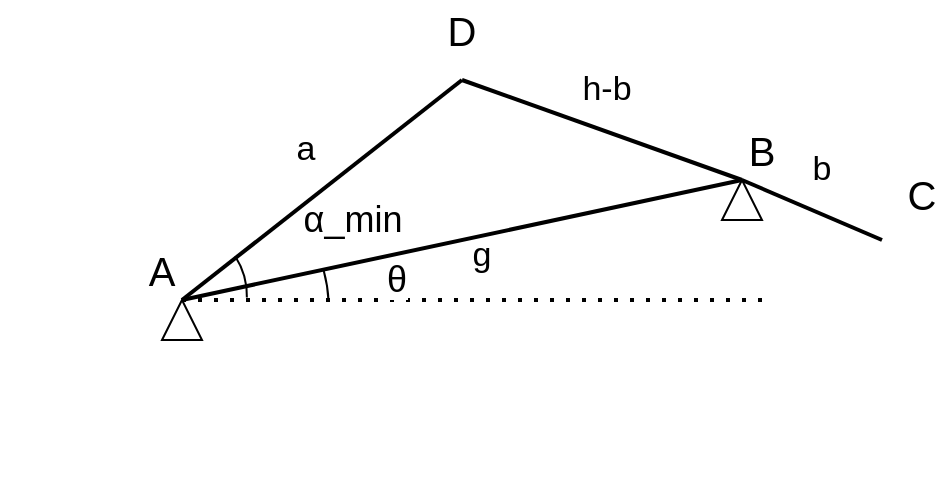 <mxfile version="24.8.6">
  <diagram name="Page-1" id="VZF6ikyh2R9G2Um14KB4">
    <mxGraphModel dx="371" dy="421" grid="1" gridSize="10" guides="1" tooltips="1" connect="1" arrows="1" fold="1" page="1" pageScale="1" pageWidth="850" pageHeight="1100" math="0" shadow="0">
      <root>
        <mxCell id="0" />
        <mxCell id="1" parent="0" />
        <mxCell id="HdwHcUbBK1Hrgu17Ygms-6" value="" style="triangle;whiteSpace=wrap;html=1;rotation=-90;" parent="1" vertex="1">
          <mxGeometry x="220" y="380" width="20" height="20" as="geometry" />
        </mxCell>
        <mxCell id="HdwHcUbBK1Hrgu17Ygms-7" value="" style="triangle;whiteSpace=wrap;html=1;rotation=-90;" parent="1" vertex="1">
          <mxGeometry x="500" y="320" width="20" height="20" as="geometry" />
        </mxCell>
        <mxCell id="HdwHcUbBK1Hrgu17Ygms-8" value="" style="endArrow=none;html=1;rounded=0;exitX=1;exitY=0.5;exitDx=0;exitDy=0;entryX=1;entryY=0.5;entryDx=0;entryDy=0;strokeWidth=2;" parent="1" source="HdwHcUbBK1Hrgu17Ygms-6" target="HdwHcUbBK1Hrgu17Ygms-7" edge="1">
          <mxGeometry width="50" height="50" relative="1" as="geometry">
            <mxPoint x="280" y="410" as="sourcePoint" />
            <mxPoint x="330" y="360" as="targetPoint" />
          </mxGeometry>
        </mxCell>
        <mxCell id="HdwHcUbBK1Hrgu17Ygms-9" value="" style="endArrow=none;html=1;rounded=0;exitX=1;exitY=0.5;exitDx=0;exitDy=0;strokeWidth=2;" parent="1" source="HdwHcUbBK1Hrgu17Ygms-6" edge="1">
          <mxGeometry width="50" height="50" relative="1" as="geometry">
            <mxPoint x="280" y="410" as="sourcePoint" />
            <mxPoint x="370" y="270" as="targetPoint" />
          </mxGeometry>
        </mxCell>
        <mxCell id="HdwHcUbBK1Hrgu17Ygms-12" value="" style="endArrow=none;html=1;rounded=0;entryX=1;entryY=0.5;entryDx=0;entryDy=0;strokeWidth=2;" parent="1" target="HdwHcUbBK1Hrgu17Ygms-7" edge="1">
          <mxGeometry width="50" height="50" relative="1" as="geometry">
            <mxPoint x="580" y="350" as="sourcePoint" />
            <mxPoint x="330" y="360" as="targetPoint" />
          </mxGeometry>
        </mxCell>
        <mxCell id="HdwHcUbBK1Hrgu17Ygms-13" value="" style="endArrow=none;html=1;rounded=0;strokeWidth=2;" parent="1" edge="1">
          <mxGeometry width="50" height="50" relative="1" as="geometry">
            <mxPoint x="370" y="270" as="sourcePoint" />
            <mxPoint x="510" y="320" as="targetPoint" />
          </mxGeometry>
        </mxCell>
        <mxCell id="HdwHcUbBK1Hrgu17Ygms-14" value="A" style="text;html=1;align=center;verticalAlign=middle;whiteSpace=wrap;rounded=0;fontSize=20;" parent="1" vertex="1">
          <mxGeometry x="210" y="350" width="20" height="30" as="geometry" />
        </mxCell>
        <mxCell id="HdwHcUbBK1Hrgu17Ygms-15" value="B" style="text;html=1;align=center;verticalAlign=middle;whiteSpace=wrap;rounded=0;fontSize=20;" parent="1" vertex="1">
          <mxGeometry x="510" y="290" width="20" height="30" as="geometry" />
        </mxCell>
        <mxCell id="HdwHcUbBK1Hrgu17Ygms-16" value="C" style="text;html=1;align=center;verticalAlign=middle;whiteSpace=wrap;rounded=0;fontSize=20;" parent="1" vertex="1">
          <mxGeometry x="590" y="311.91" width="20" height="30" as="geometry" />
        </mxCell>
        <mxCell id="HdwHcUbBK1Hrgu17Ygms-18" value="D" style="text;html=1;align=center;verticalAlign=middle;whiteSpace=wrap;rounded=0;fontSize=20;" parent="1" vertex="1">
          <mxGeometry x="360" y="230" width="20" height="30" as="geometry" />
        </mxCell>
        <mxCell id="HdwHcUbBK1Hrgu17Ygms-25" value="" style="endArrow=none;dashed=1;html=1;dashPattern=1 3;strokeWidth=2;rounded=0;exitX=1;exitY=1;exitDx=0;exitDy=0;" parent="1" source="HdwHcUbBK1Hrgu17Ygms-14" edge="1">
          <mxGeometry width="50" height="50" relative="1" as="geometry">
            <mxPoint x="280" y="410" as="sourcePoint" />
            <mxPoint x="520" y="380" as="targetPoint" />
          </mxGeometry>
        </mxCell>
        <mxCell id="HdwHcUbBK1Hrgu17Ygms-33" value="" style="verticalLabelPosition=bottom;verticalAlign=top;html=1;shape=mxgraph.basic.arc;startAngle=0.242;endAngle=0.345;rotation=-30;" parent="1" vertex="1">
          <mxGeometry x="200.42" y="340.99" width="61.17" height="67.79" as="geometry" />
        </mxCell>
        <mxCell id="HdwHcUbBK1Hrgu17Ygms-34" value="" style="verticalLabelPosition=bottom;verticalAlign=top;html=1;shape=mxgraph.basic.arc;startAngle=0.417;endAngle=0.452;rotation=-75;" parent="1" vertex="1">
          <mxGeometry x="157.83" y="310" width="144.34" height="146.95" as="geometry" />
        </mxCell>
        <mxCell id="HdwHcUbBK1Hrgu17Ygms-39" value="&lt;span style=&quot;font-family: Arial, sans-serif; text-align: left; text-wrap-mode: wrap; background-color: rgb(255, 255, 255);&quot;&gt;&lt;font style=&quot;font-size: 18px;&quot;&gt;α_min&lt;/font&gt;&lt;/span&gt;" style="text;html=1;align=center;verticalAlign=middle;resizable=0;points=[];autosize=1;strokeColor=none;fillColor=none;" parent="1" vertex="1">
          <mxGeometry x="280" y="320" width="70" height="40" as="geometry" />
        </mxCell>
        <mxCell id="HdwHcUbBK1Hrgu17Ygms-40" value="&lt;span style=&quot;font-family: Arial, sans-serif; font-size: 18px; text-align: left; text-wrap-mode: wrap; background-color: rgb(255, 255, 255);&quot;&gt;θ&lt;/span&gt;" style="text;html=1;align=center;verticalAlign=middle;resizable=0;points=[];autosize=1;strokeColor=none;fillColor=none;fontSize=18;fontColor=#000000;" parent="1" vertex="1">
          <mxGeometry x="322" y="350" width="30" height="40" as="geometry" />
        </mxCell>
        <mxCell id="AUBmNn1cWlHKE3LHTFNs-2" value="a" style="text;html=1;align=center;verticalAlign=middle;whiteSpace=wrap;rounded=0;fontSize=17;" parent="1" vertex="1">
          <mxGeometry x="282.17" y="290" width="20" height="30" as="geometry" />
        </mxCell>
        <mxCell id="AUBmNn1cWlHKE3LHTFNs-3" value="b" style="text;html=1;align=center;verticalAlign=middle;whiteSpace=wrap;rounded=0;fontSize=17;" parent="1" vertex="1">
          <mxGeometry x="540" y="300" width="20" height="30" as="geometry" />
        </mxCell>
        <mxCell id="AUBmNn1cWlHKE3LHTFNs-5" value="g" style="text;html=1;align=center;verticalAlign=middle;whiteSpace=wrap;rounded=0;fontSize=17;" parent="1" vertex="1">
          <mxGeometry x="370" y="343" width="20" height="30" as="geometry" />
        </mxCell>
        <mxCell id="mHPuSdNBre5cZTmAf08K-2" value="h-b" style="text;html=1;align=center;verticalAlign=middle;whiteSpace=wrap;rounded=0;fontSize=17;" parent="1" vertex="1">
          <mxGeometry x="425" y="260" width="35" height="30" as="geometry" />
        </mxCell>
      </root>
    </mxGraphModel>
  </diagram>
</mxfile>
